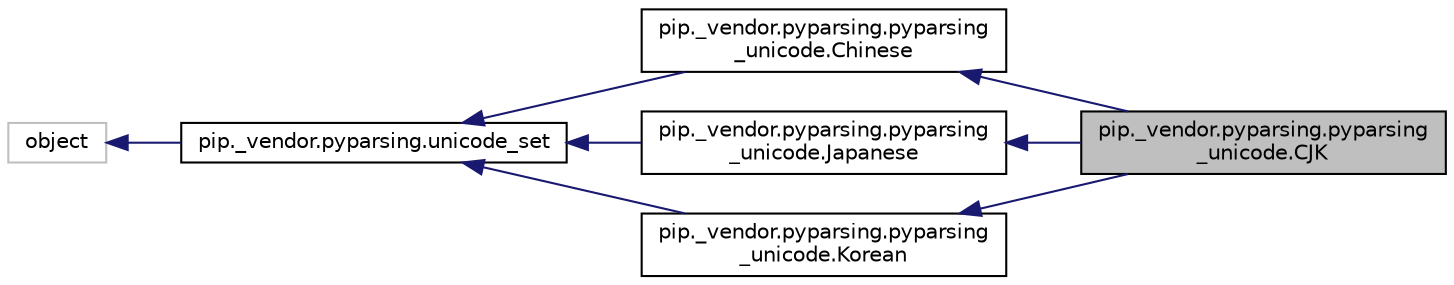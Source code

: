 digraph "pip._vendor.pyparsing.pyparsing_unicode.CJK"
{
 // LATEX_PDF_SIZE
  edge [fontname="Helvetica",fontsize="10",labelfontname="Helvetica",labelfontsize="10"];
  node [fontname="Helvetica",fontsize="10",shape=record];
  rankdir="LR";
  Node1 [label="pip._vendor.pyparsing.pyparsing\l_unicode.CJK",height=0.2,width=0.4,color="black", fillcolor="grey75", style="filled", fontcolor="black",tooltip=" "];
  Node2 -> Node1 [dir="back",color="midnightblue",fontsize="10",style="solid",fontname="Helvetica"];
  Node2 [label="pip._vendor.pyparsing.pyparsing\l_unicode.Chinese",height=0.2,width=0.4,color="black", fillcolor="white", style="filled",URL="$d3/d1d/classpip_1_1__vendor_1_1pyparsing_1_1pyparsing__unicode_1_1_chinese.html",tooltip=" "];
  Node3 -> Node2 [dir="back",color="midnightblue",fontsize="10",style="solid",fontname="Helvetica"];
  Node3 [label="pip._vendor.pyparsing.unicode_set",height=0.2,width=0.4,color="black", fillcolor="white", style="filled",URL="$d9/d15/classpip_1_1__vendor_1_1pyparsing_1_1unicode__set.html",tooltip=" "];
  Node4 -> Node3 [dir="back",color="midnightblue",fontsize="10",style="solid",fontname="Helvetica"];
  Node4 [label="object",height=0.2,width=0.4,color="grey75", fillcolor="white", style="filled",tooltip=" "];
  Node5 -> Node1 [dir="back",color="midnightblue",fontsize="10",style="solid",fontname="Helvetica"];
  Node5 [label="pip._vendor.pyparsing.pyparsing\l_unicode.Japanese",height=0.2,width=0.4,color="black", fillcolor="white", style="filled",URL="$d5/d2f/classpip_1_1__vendor_1_1pyparsing_1_1pyparsing__unicode_1_1_japanese.html",tooltip=" "];
  Node3 -> Node5 [dir="back",color="midnightblue",fontsize="10",style="solid",fontname="Helvetica"];
  Node6 -> Node1 [dir="back",color="midnightblue",fontsize="10",style="solid",fontname="Helvetica"];
  Node6 [label="pip._vendor.pyparsing.pyparsing\l_unicode.Korean",height=0.2,width=0.4,color="black", fillcolor="white", style="filled",URL="$df/d2d/classpip_1_1__vendor_1_1pyparsing_1_1pyparsing__unicode_1_1_korean.html",tooltip=" "];
  Node3 -> Node6 [dir="back",color="midnightblue",fontsize="10",style="solid",fontname="Helvetica"];
}
